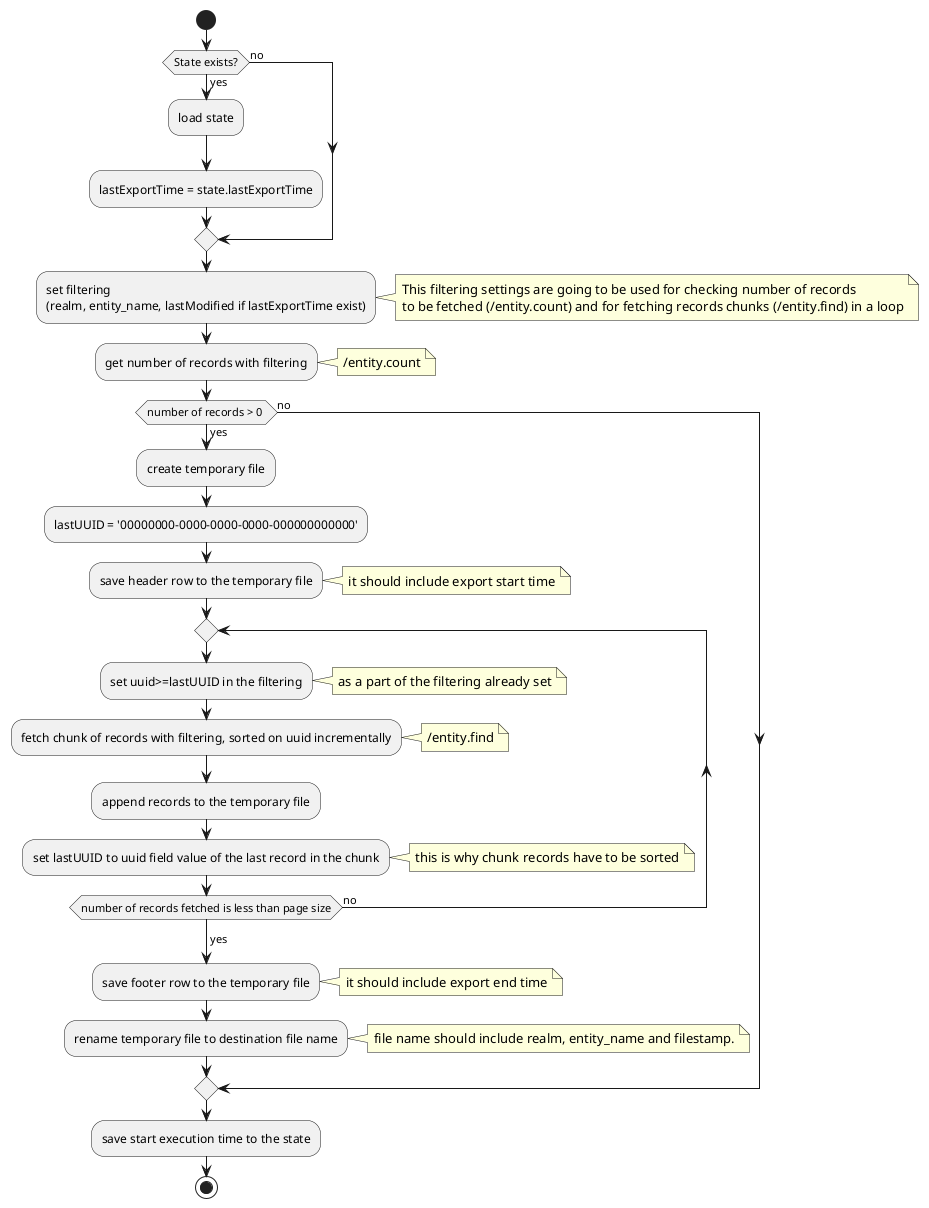 @startuml
start

if (State exists?) then (no)

else (yes)
  :load state;
  :lastExportTime = state.lastExportTime;
endif

:set filtering
(realm, entity_name, lastModified if lastExportTime exist);
note right
    This filtering settings are going to be used for checking number of records
    to be fetched (/entity.count) and for fetching records chunks (/entity.find) in a loop
end note


:get number of records with filtering;
note right
    /entity.count
end note

if (number of records > 0 ) then (yes)
    :create temporary file;

    :lastUUID = '00000000-0000-0000-0000-000000000000';

    :save header row to the temporary file;
    note right
        it should include export start time
    end note

    repeat
        :set uuid>=lastUUID in the filtering;
        note right
            as a part of the filtering already set
        end note
        :fetch chunk of records with filtering, sorted on uuid incrementally;
        note right
            /entity.find
        end note

        :append records to the temporary file;
        :set lastUUID to uuid field value of the last record in the chunk;
        note right
            this is why chunk records have to be sorted
        end note
    repeat while (number of records fetched is less than page size) is (no)
    -> yes;

    :save footer row to the temporary file;
    note right
            it should include export end time
    end note

    :rename temporary file to destination file name;

    note right
        file name should include realm, entity_name and filestamp.
    end note
else (no)
endif
:save start execution time to the state;
stop
@enduml